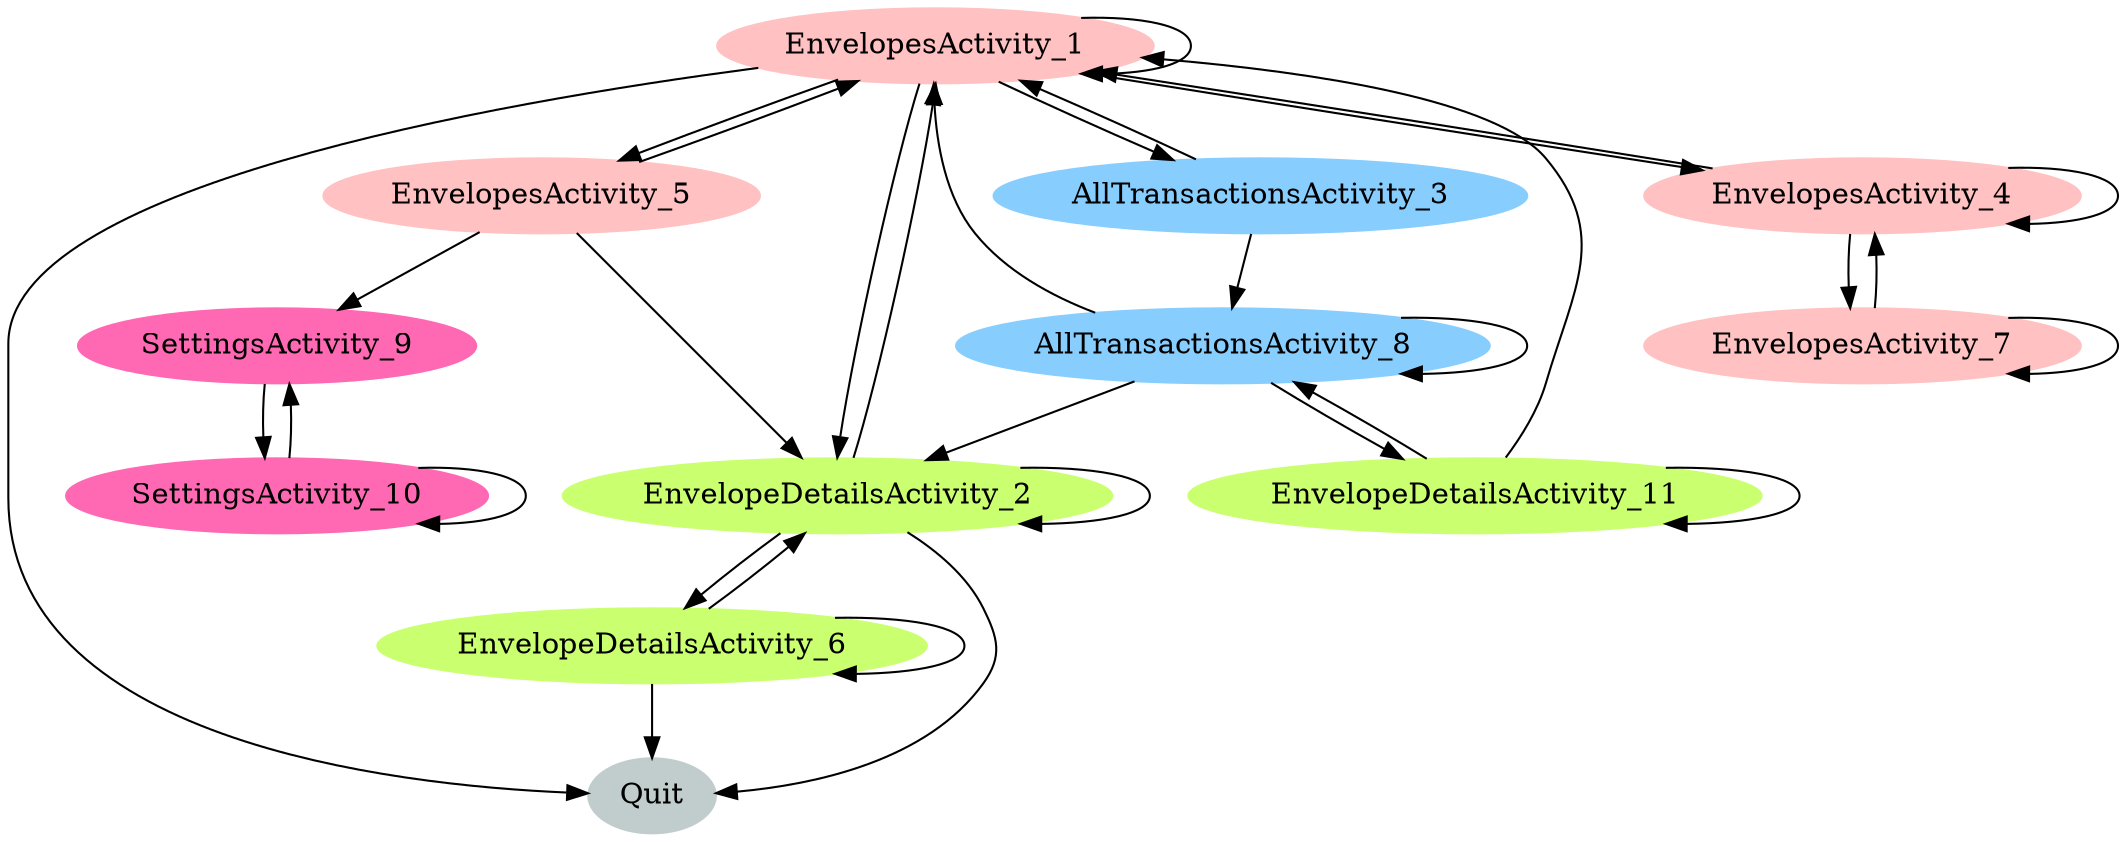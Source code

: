 digraph G {
edge [fontname="Microsoft JhengHei " fontsize =12];
EnvelopesActivity_1[color=rosybrown1,style=filled]
EnvelopeDetailsActivity_2[color=darkolivegreen1,style=filled]
AllTransactionsActivity_3[color=skyblue1,style=filled]
EnvelopesActivity_4[color=rosybrown1,style=filled]
EnvelopesActivity_5[color=rosybrown1,style=filled]
EnvelopeDetailsActivity_6[color=darkolivegreen1,style=filled]
EnvelopesActivity_7[color=rosybrown1,style=filled]
AllTransactionsActivity_8[color=skyblue1,style=filled]
SettingsActivity_9[color=hotpink,style=filled]
SettingsActivity_10[color=hotpink,style=filled]
EnvelopeDetailsActivity_11[color=darkolivegreen1,style=filled]
Quit[color=azure3,style=filled]
EnvelopeDetailsActivity_2 -> EnvelopeDetailsActivity_2
AllTransactionsActivity_8 -> AllTransactionsActivity_8
EnvelopeDetailsActivity_6 -> EnvelopeDetailsActivity_6
EnvelopeDetailsActivity_2 -> Quit
EnvelopeDetailsActivity_2 -> EnvelopeDetailsActivity_6
EnvelopesActivity_5 -> EnvelopesActivity_1
EnvelopeDetailsActivity_11 -> EnvelopesActivity_1
SettingsActivity_9 -> SettingsActivity_10
EnvelopesActivity_1 -> EnvelopeDetailsActivity_2
SettingsActivity_10 -> SettingsActivity_9
SettingsActivity_10 -> SettingsActivity_10
AllTransactionsActivity_3 -> AllTransactionsActivity_8
EnvelopeDetailsActivity_6 -> EnvelopeDetailsActivity_2
EnvelopeDetailsActivity_11 -> EnvelopeDetailsActivity_11
EnvelopesActivity_1 -> EnvelopesActivity_1
EnvelopeDetailsActivity_11 -> AllTransactionsActivity_8
EnvelopeDetailsActivity_2 -> EnvelopesActivity_1
EnvelopesActivity_1 -> AllTransactionsActivity_3
EnvelopesActivity_7 -> EnvelopesActivity_7
EnvelopesActivity_1 -> EnvelopesActivity_5
EnvelopesActivity_1 -> EnvelopesActivity_4
EnvelopesActivity_4 -> EnvelopesActivity_4
EnvelopesActivity_4 -> EnvelopesActivity_7
EnvelopesActivity_1 -> Quit
AllTransactionsActivity_3 -> EnvelopesActivity_1
EnvelopesActivity_4 -> EnvelopesActivity_1
AllTransactionsActivity_8 -> EnvelopeDetailsActivity_11
EnvelopeDetailsActivity_6 -> Quit
AllTransactionsActivity_8 -> EnvelopesActivity_1
AllTransactionsActivity_8 -> EnvelopeDetailsActivity_2
EnvelopesActivity_5 -> SettingsActivity_9
EnvelopesActivity_7 -> EnvelopesActivity_4
EnvelopesActivity_5 -> EnvelopeDetailsActivity_2
}
